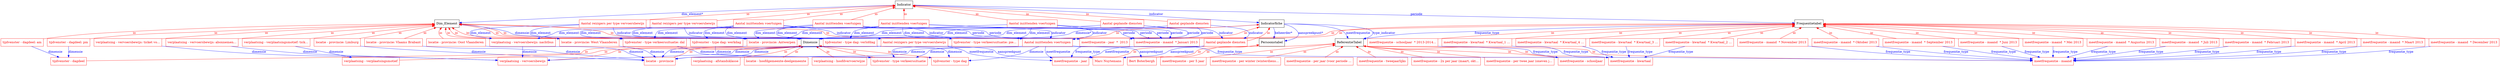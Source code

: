 digraph mow_dataroom_2 {
	node [label="\N"];
	graph [bb="0,0,9224,300"];
	mow_dataroom_2_Class13 [label="tijdvenster - type dag: werkdag", shape=box, color="0.0,1.0,1.0", fontcolor="0.0,1.0,1.0", pos="2617,106", width="2.6111", height="0.5"];
	Dim_Element [label=Dim_Element, shape=box, color="0.0,0.0,0.0", fontcolor="0.0,0.0,0.0", pos="1576,194", width="1.2778", height="0.5"];
	mow_dataroom_2_Class1 [label="tijdvenster - type dag", shape=box, color="0.0,1.0,1.0", fontcolor="0.0,1.0,1.0", pos="3493,18", width="1.8611", height="0.5"];
	mow_dataroom_2_Class12 [label="tijdvenster - type dag: verlofdag", shape=box, color="0.0,1.0,1.0", fontcolor="0.0,1.0,1.0", pos="3114,106", width="2.6736", height="0.5"];
	mow_dataroom_2_Class11 [label="locatie - provincie: Limburg", shape=box, color="0.0,1.0,1.0", fontcolor="0.0,1.0,1.0", pos="1225,106", width="2.3611", height="0.5"];
	mow_dataroom_2_Class3 [label="locatie - provincie", shape=box, color="0.0,1.0,1.0", fontcolor="0.0,1.0,1.0", pos="2398,18", width="1.6111", height="0.5"];
	mow_dataroom_2_Class10 [label="locatie - provincie: Vlaams Brabant", shape=box, color="0.0,1.0,1.0", fontcolor="0.0,1.0,1.0", pos="1434,106", width="2.9444", height="0.5"];
	mow_dataroom_Class8 [label="meetfrequentie - schooljaar", shape=box, color="0.0,1.0,1.0", fontcolor="0.0,1.0,1.0", pos="5800,18", width="2.3125", height="0.5"];
	ReferentieTabel [label=ReferentieTabel, shape=box, color="0.0,0.0,0.0", fontcolor="0.0,0.0,0.0", pos="5033,106", width="1.4444", height="0.5"];
	mow_dataroom_Class9 [label="meetfrequentie - kwartaal", shape=box, color="0.0,1.0,1.0", fontcolor="0.0,1.0,1.0", pos="5979,18", width="2.1458", height="0.5"];
	Persoonstabel [label=Persoonstabel, shape=box, color="0.0,0.0,0.0", fontcolor="0.0,0.0,0.0", pos="4724,106", width="1.3125", height="0.5"];
	mow_dataroom_Class6 [label="Aantal inzittenden voertuigen", shape=box, color="0.0,1.0,1.0", fontcolor="0.0,1.0,1.0", pos="3019,194", width="2.4444", height="0.5"];
	Indicator [label=Indicator, shape=box, color="0.0,0.0,0.0", fontcolor="0.0,0.0,0.0", pos="3324,282", width="0.92361", height="0.5"];
	mow_dataroom_2_Class7 [label="locatie - provincie: Antwerpen", shape=box, color="0.0,1.0,1.0", fontcolor="0.0,1.0,1.0", pos="2821,106", width="2.5556", height="0.5"];
	mow_dataroom_2_Class14 [label="tijdvenster - type verkeerssituatie: dal", shape=box, color="0.0,1.0,1.0", fontcolor="0.0,1.0,1.0", pos="2394,106", width="3.0625", height="0.5"];
	mow_dataroom_Class15 [label="Aantal inzittenden voertuigen", shape=box, color="0.0,1.0,1.0", fontcolor="0.0,1.0,1.0", pos="3846,106", width="2.4444", height="0.5"];
	mow_dataroom_Class10007 [label="meetfrequentie - maand  * Januari 2013", shape=box, color="0.0,1.0,1.0", fontcolor="0.0,1.0,1.0", pos="4315,106", width="3.2292", height="0.5"];
	mow_dataroom_Class7 [label="meetfrequentie - jaar", shape=box, color="0.0,1.0,1.0", fontcolor="0.0,1.0,1.0", pos="3949,18", width="1.7847", height="0.5"];
	mow_dataroom_Class10037 [label="Aantal geplande diensten", shape=box, color="0.0,1.0,1.0", fontcolor="0.0,1.0,1.0", pos="4547,106", width="2.1458", height="0.5"];
	Indicatorfiche [label=Indicatorfiche, shape=box, color="0.0,0.0,0.0", fontcolor="0.0,0.0,0.0", pos="4735,194", width="1.3056", height="0.5"];
	mow_dataroom_Class10046 [label="Marc Nuytemans", shape=box, color="0.0,1.0,1.0", fontcolor="0.0,1.0,1.0", pos="4088,18", width="1.5556", height="0.5"];
	mow_dataroom_Class10036 [label="meetfrequentie - jaar  *  2013", shape=box, color="0.0,1.0,1.0", fontcolor="0.0,1.0,1.0", pos="4052,106", width="2.4722", height="0.5"];
	Frequentietabel [label=Frequentietabel, shape=box, color="0.0,0.0,0.0", fontcolor="0.0,0.0,0.0", pos="6712,194", width="1.3958", height="0.5"];
	mow_dataroom_2_Class19 [label="verplaatsing - vervoersbewijs", shape=box, color="0.0,1.0,1.0", fontcolor="0.0,1.0,1.0", pos="1911,18", width="2.4722", height="0.5"];
	Dimensie [label=Dimensie, shape=box, color="0.0,0.0,0.0", fontcolor="0.0,0.0,0.0", pos="2965,106", width="0.94444", height="0.5"];
	mow_dataroom_Class10035 [label="meetfrequentie - schooljaar  * 2013-2014...", shape=box, color="0.0,1.0,1.0", fontcolor="0.0,1.0,1.0", pos="5230,106", width="3.5278", height="0.5"];
	mow_dataroom_2_Class18 [label="verplaatsing - verplaatsingsmotief", shape=box, color="0.0,1.0,1.0", fontcolor="0.0,1.0,1.0", pos="1467,18", width="2.8056", height="0.5"];
	mow_dataroom_Class10034 [label="meetfrequentie - kwartaal  * Kwartaal_4 ...", shape=box, color="0.0,1.0,1.0", fontcolor="0.0,1.0,1.0", pos="5770,106", width="3.4792", height="0.5"];
	mow_dataroom_2_Class17 [label="verplaatsing - hoofdvervoerwijze", shape=box, color="0.0,1.0,1.0", fontcolor="0.0,1.0,1.0", pos="3093,18", width="2.75", height="0.5"];
	mow_dataroom_Class10033 [label="meetfrequentie - kwartaal  * Kwartaal_3 ...", shape=box, color="0.0,1.0,1.0", fontcolor="0.0,1.0,1.0", pos="6039,106", width="3.4792", height="0.5"];
	mow_dataroom_2_Class16 [label="verplaatsing - afstandsklasse", shape=box, color="0.0,1.0,1.0", fontcolor="0.0,1.0,1.0", pos="2641,18", width="2.4236", height="0.5"];
	mow_dataroom_Class10032 [label="meetfrequentie - kwartaal  * Kwartaal_2 ...", shape=box, color="0.0,1.0,1.0", fontcolor="0.0,1.0,1.0", pos="6308,106", width="3.4792", height="0.5"];
	mow_dataroom_Class10031 [label="meetfrequentie - kwartaal  * Kwartaal_1 ...", shape=box, color="0.0,1.0,1.0", fontcolor="0.0,1.0,1.0", pos="5501,106", width="3.4792", height="0.5"];
	mow_dataroom_2_Class15 [label="tijdvenster - type verkeerssituatie: pie...", shape=box, color="0.0,1.0,1.0", fontcolor="0.0,1.0,1.0", pos="3602,106", width="3.2292", height="0.5"];
	mow_dataroom_2_Class2 [label="tijdvenster - type verkeerssituatie", shape=box, color="0.0,1.0,1.0", fontcolor="0.0,1.0,1.0", pos="3309,18", width="2.75", height="0.5"];
	mow_dataroom_Class22 [label="Bert Boterbergh", shape=box, color="0.0,1.0,1.0", fontcolor="0.0,1.0,1.0", pos="4215,18", width="1.4722", height="0.5"];
	mow_dataroom_2_Class21 [label="verplaatsing - vervoersbewijs: nachtbus", shape=box, color="0.0,1.0,1.0", fontcolor="0.0,1.0,1.0", pos="1911,106", width="3.2569", height="0.5"];
	mow_dataroom_2_Class24 [label="verplaatsing - vervoersbewijs: ticket vo...", shape=box, color="0.0,1.0,1.0", fontcolor="0.0,1.0,1.0", pos="464,106", width="3.3889", height="0.5"];
	mow_dataroom_2_Class23 [label="verplaatsing - verplaatsingsmotief: tick...", shape=box, color="0.0,1.0,1.0", fontcolor="0.0,1.0,1.0", pos="1002,106", width="3.3333", height="0.5"];
	mow_dataroom_Class10028 [label="Aantal inzittenden voertuigen", shape=box, color="0.0,1.0,1.0", fontcolor="0.0,1.0,1.0", pos="2769,194", width="2.4444", height="0.5"];
	mow_dataroom_2_Class20 [label="verplaatsing - vervoersbewijs: abonnemen...", shape=box, color="0.0,1.0,1.0", fontcolor="0.0,1.0,1.0", pos="734,106", width="3.6111", height="0.5"];
	mow_dataroom_Class10029 [label="Aantal inzittenden voertuigen", shape=box, color="0.0,1.0,1.0", fontcolor="0.0,1.0,1.0", pos="3324,194", width="2.4444", height="0.5"];
	mow_dataroom_Class10023 [label="meetfrequentie - per jaar (voor periode ...", shape=box, color="0.0,1.0,1.0", fontcolor="0.0,1.0,1.0", pos="4855,18", width="3.4167", height="0.5"];
	mow_dataroom_Class10026 [label="Aantal inzittenden voertuigen", shape=box, color="0.0,1.0,1.0", fontcolor="0.0,1.0,1.0", pos="3810,194", width="2.4444", height="0.5"];
	mow_dataroom_Class10025 [label="meetfrequentie - 2x per jaar (maart, okt...", shape=box, color="0.0,1.0,1.0", fontcolor="0.0,1.0,1.0", pos="5312,18", width="3.3889", height="0.5"];
	mow_dataroom_Class10020 [label="meetfrequentie - per twee jaar (oneven j...", shape=box, color="0.0,1.0,1.0", fontcolor="0.0,1.0,1.0", pos="5575,18", width="3.4167", height="0.5"];
	mow_dataroom_Class10022 [label="meetfrequentie - tweejaarlijks", shape=box, color="0.0,1.0,1.0", fontcolor="0.0,1.0,1.0", pos="5084,18", width="2.4444", height="0.5"];
	mow_dataroom_2_Class0 [label="tijdvenster - dagdeel", shape=box, color="0.0,1.0,1.0", fontcolor="0.0,1.0,1.0", pos="247,18", width="1.7778", height="0.5"];
	mow_dataroom_Class10021 [label="meetfrequentie - per 5 jaar", shape=box, color="0.0,1.0,1.0", fontcolor="0.0,1.0,1.0", pos="4367,18", width="2.2292", height="0.5"];
	mow_dataroom_Class10 [label="meetfrequentie - maand", shape=box, color="0.0,1.0,1.0", fontcolor="0.0,1.0,1.0", pos="7601,18", width="2.0278", height="0.5"];
	mow_dataroom_Class10010 [label="meetfrequentie - maand  * Oktober 2013", shape=box, color="0.0,1.0,1.0", fontcolor="0.0,1.0,1.0", pos="6845,106", width="3.3611", height="0.5"];
	mow_dataroom_Class10011 [label="meetfrequentie - maand  * September 2013", shape=box, color="0.0,1.0,1.0", fontcolor="0.0,1.0,1.0", pos="7112,106", width="3.5347", height="0.5"];
	mow_dataroom_Class10014 [label="meetfrequentie - maand  * Juni 2013", shape=box, color="0.0,1.0,1.0", fontcolor="0.0,1.0,1.0", pos="7366,106", width="3.0069", height="0.5"];
	mow_dataroom_Class10015 [label="meetfrequentie - maand  * Mei 2013", shape=box, color="0.0,1.0,1.0", fontcolor="0.0,1.0,1.0", pos="7601,106", width=3, height="0.5"];
	mow_dataroom_Class10012 [label="meetfrequentie - maand  * Augustus 2013", shape=box, color="0.0,1.0,1.0", fontcolor="0.0,1.0,1.0", pos="7851,106", width="3.4444", height="0.5"];
	mow_dataroom_Class10013 [label="meetfrequentie - maand  * Juli 2013", shape=box, color="0.0,1.0,1.0", fontcolor="0.0,1.0,1.0", pos="8100,106", width="2.9514", height="0.5"];
	mow_dataroom_Class10018 [label="meetfrequentie - maand  * Februari 2013", shape=box, color="0.0,1.0,1.0", fontcolor="0.0,1.0,1.0", pos="8346,106", width="3.3611", height="0.5"];
	mow_dataroom_Class10019 [label="meetfrequentie - per winter (winterdiens...", shape=box, color="0.0,1.0,1.0", fontcolor="0.0,1.0,1.0", pos="4590,18", width="3.4444", height="0.5"];
	mow_dataroom_Class10016 [label="meetfrequentie - maand  * April 2013", shape=box, color="0.0,1.0,1.0", fontcolor="0.0,1.0,1.0", pos="8597,106", width="3.0903", height="0.5"];
	mow_dataroom_Class10017 [label="meetfrequentie - maand  * Maart 2013", shape=box, color="0.0,1.0,1.0", fontcolor="0.0,1.0,1.0", pos="8840,106", width="3.1458", height="0.5"];
	mow_dataroom_Class10059 [label="Aantal reizigers per type vervoersbewijs", shape=box, color="0.0,1.0,1.0", fontcolor="0.0,1.0,1.0", pos="2228,194", width="3.3056", height="0.5"];
	mow_dataroom_2_Class8 [label="locatie - provincie: West Vlaanderen", shape=box, color="0.0,1.0,1.0", fontcolor="0.0,1.0,1.0", pos="2156,106", width="3.0278", height="0.5"];
	mow_dataroom_Class10058 [label="Aantal reizigers per type vervoersbewijs", shape=box, color="0.0,1.0,1.0", fontcolor="0.0,1.0,1.0", pos="3348,106", width="3.3056", height="0.5"];
	mow_dataroom_Class10057 [label="Aantal reizigers per type vervoersbewijs", shape=box, color="0.0,1.0,1.0", fontcolor="0.0,1.0,1.0", pos="2488,194", width="3.3056", height="0.5"];
	mow_dataroom_2_Class9 [label="locatie - provincie: Oost Vlaanderen", shape=box, color="0.0,1.0,1.0", fontcolor="0.0,1.0,1.0", pos="1667,106", width="3.0069", height="0.5"];
	mow_dataroom_2_Class5 [label="tijdvenster - dagdeel: am", shape=box, color="0.0,1.0,1.0", fontcolor="0.0,1.0,1.0", pos="76,106", width="2.1111", height="0.5"];
	mow_dataroom_2_Class6 [label="tijdvenster - dagdeel: pm", shape=box, color="0.0,1.0,1.0", fontcolor="0.0,1.0,1.0", pos="247,106", width="2.1181", height="0.5"];
	mow_dataroom_2_Class4 [label="locatie - hoofdgemeente-deelgemeente", shape=box, color="0.0,1.0,1.0", fontcolor="0.0,1.0,1.0", pos="2861,18", width="3.1736", height="0.5"];
	mow_dataroom_Class10008 [label="meetfrequentie - maand  * December 2013", shape=box, color="0.0,1.0,1.0", fontcolor="0.0,1.0,1.0", pos="9098,106", width="3.5", height="0.5"];
	mow_dataroom_Class10009 [label="meetfrequentie - maand  * November 2013", shape=box, color="0.0,1.0,1.0", fontcolor="0.0,1.0,1.0", pos="6579,106", width="3.5278", height="0.5"];
	mow_dataroom_Class10048 [label="Aantal geplande diensten", shape=box, color="0.0,1.0,1.0", fontcolor="0.0,1.0,1.0", pos="4075,194", width="2.1458", height="0.5"];
	mow_dataroom_Class10047 [label="Aantal geplande diensten", shape=box, color="0.0,1.0,1.0", fontcolor="0.0,1.0,1.0", pos="4410,194", width="2.1458", height="0.5"];
	Dim_Element -> mow_dataroom_2_Class13 [dir=back, label=io, color="0.0,1.0,1.0", fontcolor="0.0,1.0,1.0", pos="s,1622.2,188.9 1632.3,187.6 1667.2,182.82 1712.5,174.01 1750,158 1761.5,153.11 1761.2,145.87 1773,142 1851.2,116.44 2431.1,131.65\
 2513,124 2516.3,123.69 2519.6,123.35 2523,122.97", lp="1778.5,150"];
	mow_dataroom_2_Class13 -> mow_dataroom_2_Class1 [label=dimensie, color="0.6666667,1.0,1.0", fontcolor="0.6666667,1.0,1.0", style=filled, pos="e,3426,34.743 2611.5,87.563 2609.1,76.465 2608.6,62.61 2617,54 2631.8,38.914 3319.4,38.673 3415.8,35.312", lp="2641.5,62"];
	Dim_Element -> mow_dataroom_2_Class12 [dir=back, label=io, color="0.0,1.0,1.0", fontcolor="0.0,1.0,1.0", pos="s,1622,191.9 1632.4,191.62 1760.4,188.19 2069.7,178.03 2172,158 2193.7,153.76 2197.3,145.85 2219,142 2391.7,111.38 2833.3,139.92\
 3008,124 3011.2,123.71 3014.4,123.39 3017.6,123.03", lp="2224.5,150"];
	mow_dataroom_2_Class12 -> mow_dataroom_2_Class1 [label=dimensie, color="0.6666667,1.0,1.0", fontcolor="0.6666667,1.0,1.0", style=filled, pos="e,3490.3,36.109 3210.4,89.168 3213.7,88.756 3216.9,88.365 3220,88 3247.8,84.783 3448.2,86.191 3471,70 3479.1,64.259 3484.2,54.904\
 3487.5,45.763", lp="3508.5,62"];
	Dim_Element -> mow_dataroom_2_Class11 [dir=back, label=io, color="0.0,1.0,1.0", fontcolor="0.0,1.0,1.0", pos="s,1529.8,181.67 1519.9,179.25 1458.7,164.26 1360.7,140.25 1294.7,124.07", lp="1437.5,150"];
	mow_dataroom_2_Class11 -> mow_dataroom_2_Class3 [label=dimensie, color="0.6666667,1.0,1.0", fontcolor="0.6666667,1.0,1.0", style=filled, pos="e,2339.9,21.829 1310.2,89.143 1313.2,88.734 1316.1,88.351 1319,88 1516.2,63.943 2125,32.494 2329.9,22.326", lp="1768.5,62"];
	Dim_Element -> mow_dataroom_2_Class10 [dir=back, label=io, color="0.0,1.0,1.0", fontcolor="0.0,1.0,1.0", pos="s,1547.6,175.8 1538.8,170.47 1514.9,155.99 1484.3,137.46 1462.3,124.17", lp="1523.5,150"];
	mow_dataroom_2_Class10 -> mow_dataroom_2_Class3 [label=dimensie, color="0.6666667,1.0,1.0", fontcolor="0.6666667,1.0,1.0", style=filled, pos="e,2339.8,23.528 1540.2,88.899 1543.1,88.579 1546.1,88.278 1549,88 1732.8,70.478 1780.5,90.379 1964,70 2003.9,65.564 2013.2,59.588\
 2053,54 2148.7,40.557 2260.1,30.206 2329.9,24.358", lp="2077.5,62"];
	ReferentieTabel -> mow_dataroom_Class8 [dir=back, label=io, color="0.0,1.0,1.0", fontcolor="0.0,1.0,1.0", pos="s,5085.1,89.759 5095.2,88.013 5200.2,70.208 5229.5,78.523 5332,70 5498.8,56.134 5541.2,58.625 5707,36 5710.2,35.567 5713.4,35.102\
 5716.7,34.611", lp="5551.5,62"];
	ReferentieTabel -> mow_dataroom_Class9 [dir=back, label=io, color="0.0,1.0,1.0", fontcolor="0.0,1.0,1.0", pos="s,5085.1,89.629 5095,88.1 5301,57.098 5358,94.31 5561,70 5596.6,65.741 5604.5,58.842 5640,54 5751.3,38.824 5780.7,50.794 5892,36\
 5895.1,35.594 5898.2,35.149 5901.3,34.671", lp="5645.5,62"];
	Indicator -> mow_dataroom_Class6 [dir=back, label=io, color="0.0,1.0,1.0", fontcolor="0.0,1.0,1.0", pos="s,3290.5,271.55 3280.8,268.81 3228.1,253.96 3138.8,228.77 3079.3,212.01", lp="3204.5,238"];
	mow_dataroom_Class6 -> mow_dataroom_2_Class7 [label=dim_element, color="0.6666667,1.0,1.0", fontcolor="0.6666667,1.0,1.0", style=filled, pos="e,2782.8,124.12 2930.8,183.6 2859.6,175.59 2770.6,164.4 2765,158 2756.4,148.09 2763,138.15 2774.3,129.71", lp="2800.5,150"];
	mow_dataroom_Class6 -> mow_dataroom_2_Class12 [label=dim_element, color="0.6666667,1.0,1.0", fontcolor="0.6666667,1.0,1.0", style=filled, pos="e,3017.6,122.68 2930.9,185.84 2893,180.75 2854.7,172.21 2843,158 2838.5,152.5 2838.3,147.29 2843,142 2865.9,116.42 2957.6,127.15\
 3007.3,123.69", lp="2878.5,150"];
	mow_dataroom_Class6 -> mow_dataroom_2_Class14 [label=dim_element, color="0.6666667,1.0,1.0", fontcolor="0.6666667,1.0,1.0", style=filled, pos="e,2388.9,124.45 2930.9,182.11 2909.7,179.79 2887.1,177.57 2866,176 2839.9,174.05 2413.3,176.69 2395,158 2389,151.89 2387.4,143.12\
 2387.7,134.57", lp="2430.5,150"];
	mow_dataroom_Class6 -> mow_dataroom_Class15 [label=indicator, color="0.6666667,1.0,1.0", fontcolor="0.6666667,1.0,1.0", style=filled, pos="e,3757.7,120.45 3107.1,185.96 3214.2,177.23 3382.6,162.89 3396,158 3407.7,153.73 3407.2,146.07 3419,142 3483.8,119.58 3658.8,130.85\
 3727,124 3733.7,123.33 3740.6,122.55 3747.5,121.72", lp="3443.5,150"];
	mow_dataroom_Class6 -> mow_dataroom_Class10007 [label=periode, color="0.6666667,1.0,1.0", fontcolor="0.6666667,1.0,1.0", style=filled, pos="e,4261.6,124.12 3107.2,184.55 3144.2,181.33 3187.6,177.97 3227,176 3281.3,173.29 4154.1,177.1 4205,158 4215.3,154.12 4214.5,147.61\
 4224,142 4232.8,136.78 4242.6,132.07 4252.3,127.92", lp="4245.5,150"];
	ReferentieTabel -> mow_dataroom_Class7 [dir=back, label=io, color="0.0,1.0,1.0", fontcolor="0.0,1.0,1.0", pos="s,4980.7,100.91 4970.5,100.14 4919.3,96.316 4845,91.134 4780,88 4711.7,84.708 4229.4,92.809 4165,70 4153.9,66.085 4154.8,58.563 \
4144,54 4093.9,32.859 4076.4,46.094 4023,36 4019.9,35.413 4016.7,34.786 4013.5,34.133", lp="4170.5,62"];
	Indicatorfiche -> mow_dataroom_Class10037 [dir=back, label=io, color="0.0,1.0,1.0", fontcolor="0.0,1.0,1.0", pos="s,4727,175.8 4721.8,166.92 4716,157.79 4708.3,148.25 4699,142 4677.1,127.28 4649.8,118.7 4624.4,113.71", lp="4720.5,150"];
	mow_dataroom_Class10037 -> mow_dataroom_Class10046 [label=aanspreekpunt, color="0.6666667,1.0,1.0", fontcolor="0.6666667,1.0,1.0", style=filled, pos="e,4144.3,34.146 4469.6,92.468 4459.6,90.925 4449.6,89.4 4440,88 4380.1,79.25 4361.6,91.339 4305,70 4293,65.481 4293,58.562 4281,\
54 4230.1,34.633 4211.3,45.934 4154.2,36.01", lp="4345.5,62"];
	mow_dataroom_Class10037 -> mow_dataroom_Class7 [label=meetfrequentie, color="0.6666667,1.0,1.0", fontcolor="0.6666667,1.0,1.0", style=filled, pos="e,3999,36.021 4469.7,91.686 4459.7,90.273 4449.6,88.992 4440,88 4356.3,79.389 4141.6,97.067 4062,70 4050.2,65.992 4050,59.853 4039\
,54 4029.4,48.872 4018.8,44.089 4008.4,39.807", lp="4103,62"];
	mow_dataroom_Class10037 -> mow_dataroom_2_Class3 [label=dimensie, color="0.6666667,1.0,1.0", fontcolor="0.6666667,1.0,1.0", style=filled, pos="e,2456.1,27.026 4469.7,91.399 4459.7,90.033 4449.7,88.842 4440,88 4379.4,82.718 3402.9,91.309 3346,70 3335.7,66.13 3337.3,57.904\
 3327,54 3286.3,38.613 2587.4,39.019 2544,36 2518.5,34.226 2490.6,31.236 2466.1,28.254", lp="3370.5,62"];
	Frequentietabel -> mow_dataroom_Class10036 [dir=back, label=io, color="0.0,1.0,1.0", fontcolor="0.0,1.0,1.0", pos="s,6661.7,193.21 6651.4,193.25 6362.3,194.23 5131,196.11 4964,158 4947.3,154.19 4945.7,145.84 4929,142 4848.9,123.53 4271,130.07 \
4189,124 4173.5,122.85 4157,121.19 4141,119.35", lp="4969.5,150"];
	mow_dataroom_Class10036 -> mow_dataroom_Class7 [label=frequentie_type, color="0.6666667,1.0,1.0", fontcolor="0.6666667,1.0,1.0", style=filled, pos="e,3945.5,36.244 3972.7,87.745 3964.7,83.15 3957.5,77.341 3952,70 3947,63.329 3945.2,54.661 3945,46.368", lp="3995.5,62"];
	Dimensie -> mow_dataroom_2_Class19 [dir=back, label=io, color="0.0,1.0,1.0", fontcolor="0.0,1.0,1.0", pos="s,2930.6,90.195 2920.7,88.299 2758.5,59.624 2387.2,102.61 2243,70 2225.9,66.139 2223.9,58.636 2207,54 2139,35.333 2059.5,26.622 \
2000.1,22.557", lp="2248.5,62"];
	Frequentietabel -> mow_dataroom_Class10035 [dir=back, label=io, color="0.0,1.0,1.0", fontcolor="0.0,1.0,1.0", pos="s,6661.5,191.86 6651.4,191.61 6461.5,186.89 5861.1,169.18 5366,124 5363,123.73 5360,123.45 5357,123.15", lp="5815.5,150"];
	mow_dataroom_Class10035 -> mow_dataroom_Class8 [label=frequentie_type, color="0.6666667,1.0,1.0", fontcolor="0.6666667,1.0,1.0", style=filled, pos="e,5717.1,36.019 5357,88.871 5360,88.569 5363,88.278 5366,88 5429.6,82.034 5593.7,93.778 5653,70 5663.2,65.892 5662.2,59.131 5672\
,54 5683,48.212 5695.1,43.308 5707.3,39.173", lp="5715.5,62"];
	Dimensie -> mow_dataroom_2_Class18 [dir=back, label=io, color="0.0,1.0,1.0", fontcolor="0.0,1.0,1.0", pos="s,2930.6,90.19 2920.8,88.298 2747.4,57.171 2349.2,95.191 2192,70 2167.7,66.106 2163.2,58.226 2139,54 2125.2,51.587 1752.6,33.036\
 1568.3,23.964", lp="2197.5,62"];
	Frequentietabel -> mow_dataroom_Class10034 [dir=back, label=io, color="0.0,1.0,1.0", fontcolor="0.0,1.0,1.0", pos="s,6661.5,187.01 6651.3,185.81 6538.7,172.49 6305.3,145.06 6268,142 6106.6,128.75 6065.4,138.2 5904,124 5901.2,123.75 5898.4,123.49\
 5895.5,123.22", lp="6414.5,150"];
	mow_dataroom_Class10034 -> mow_dataroom_Class9 [label=frequentie_type, color="0.6666667,1.0,1.0", fontcolor="0.6666667,1.0,1.0", style=filled, pos="e,5951.9,36.033 5860.9,87.918 5876.8,83.236 5892.7,77.354 5907,70 5916.8,64.951 5917.2,60.609 5926,54 5931.5,49.876 5937.5,45.679\
 5943.4,41.692", lp="5969.5,62"];
	Dimensie -> mow_dataroom_2_Class17 [dir=back, label=io, color="0.0,1.0,1.0", fontcolor="0.0,1.0,1.0", pos="s,2990.6,87.803 2999.1,82.086 3020.6,67.659 3047.8,49.342 3067.4,36.167", lp="3046.5,62"];
	Frequentietabel -> mow_dataroom_Class10033 [dir=back, label=io, color="0.0,1.0,1.0", fontcolor="0.0,1.0,1.0", pos="s,6661.6,183.95 6651.7,182.17 6613.6,175.31 6563.4,166.21 6519,158 6481.2,151.01 6472.1,146.89 6434,142 6319.1,127.26 6289.3,135.24\
 6174,124 6170.8,123.69 6167.6,123.37 6164.4,123.03", lp="6524.5,150"];
	mow_dataroom_Class10033 -> mow_dataroom_Class9 [label=frequentie_type, color="0.6666667,1.0,1.0", fontcolor="0.6666667,1.0,1.0", style=filled, pos="e,6000.7,36.118 6033.5,87.529 6029.8,77.217 6024.3,64.225 6017,54 6014.4,50.278 6011.3,46.653 6008,43.233", lp="6069.5,62"];
	Dimensie -> mow_dataroom_2_Class16 [dir=back, label=io, color="0.0,1.0,1.0", fontcolor="0.0,1.0,1.0", pos="s,2930.8,91.198 2921.1,87.787 2871.3,70.365 2857.5,66.091 2810,54 2783.7,47.305 2754.9,40.97 2728.6,35.576", lp="2874.5,62"];
	Frequentietabel -> mow_dataroom_Class10032 [dir=back, label=io, color="0.0,1.0,1.0", fontcolor="0.0,1.0,1.0", pos="s,6661.4,176.67 6651.6,173.64 6617.3,163.2 6573.6,150.7 6534,142 6501.6,134.88 6466.3,128.69 6433.4,123.56", lp="6598.5,150"];
	mow_dataroom_Class10032 -> mow_dataroom_Class9 [label=frequentie_type, color="0.6666667,1.0,1.0", fontcolor="0.6666667,1.0,1.0", style=filled, pos="e,6046.8,36.01 6244.8,87.917 6207.6,77.917 6159.7,65.11 6117,54 6097.5,48.913 6076.3,43.508 6056.6,38.507", lp="6217.5,62"];
	Frequentietabel -> mow_dataroom_Class10031 [dir=back, label=io, color="0.0,1.0,1.0", fontcolor="0.0,1.0,1.0", pos="s,6661.6,189.28 6651.4,188.53 6524.8,179.25 6223.2,157.5 5970,142 5821.2,132.89 5783.5,137.39 5635,124 5632.2,123.75 5629.4,123.48\
 5626.5,123.2", lp="6219.5,150"];
	mow_dataroom_Class10031 -> mow_dataroom_Class9 [label=frequentie_type, color="0.6666667,1.0,1.0", fontcolor="0.6666667,1.0,1.0", style=filled, pos="e,5901.7,34.208 5626.4,88.891 5692,80.354 5759.5,71.349 5763,70 5774.6,65.494 5774.5,58.711 5786,54 5827.5,37.051 5843,43.604 5891.5\
,35.941", lp="5829.5,62"];
	Dim_Element -> mow_dataroom_2_Class15 [dir=back, label=io, color="0.0,1.0,1.0", fontcolor="0.0,1.0,1.0", pos="s,1622.3,191.3 1632.3,190.94 1728.3,187.48 1929.7,180.45 2100,176 2150.4,174.68 2960.4,174.61 3008,158 3019.1,154.14 3018,145.98\
 3029,142 3075.8,125.16 3426.5,128.33 3476,124 3479.2,123.72 3482.4,123.42 3485.7,123.1", lp="3034.5,150"];
	mow_dataroom_2_Class15 -> mow_dataroom_2_Class2 [label=dimensie, color="0.6666667,1.0,1.0", fontcolor="0.6666667,1.0,1.0", style=filled, pos="e,3287.7,36.196 3485.7,89.116 3482.4,88.732 3479.2,88.359 3476,88 3454,85.523 3292.9,86.312 3278,70 3270.9,62.268 3274.3,52.692 \
3280.9,43.934", lp="3302.5,62"];
	Dim_Element -> mow_dataroom_2_Class14 [dir=back, label=io, color="0.0,1.0,1.0", fontcolor="0.0,1.0,1.0", pos="s,1597.6,175.75 1605.8,169.98 1621.3,159.34 1641.2,147.79 1661,142 1726.4,122.85 2206.1,129.79 2274,124 2277.1,123.73 2280.3,123.44\
 2283.5,123.12", lp="1666.5,150"];
	mow_dataroom_2_Class14 -> mow_dataroom_2_Class2 [label=dimensie, color="0.6666667,1.0,1.0", fontcolor="0.6666667,1.0,1.0", style=filled, pos="e,3209.9,35.105 2462.8,87.928 2481.8,82.696 2502.3,76.57 2521,70 2537.9,64.05 2540.5,57.876 2558,54 2694.6,23.739 3043.2,48.047 \
3199.9,35.955", lp="2582.5,62"];
	Persoonstabel -> mow_dataroom_Class22 [dir=back, label=io, color="0.0,1.0,1.0", fontcolor="0.0,1.0,1.0", pos="s,4676.4,95.276 4666.4,93.433 4655.4,91.44 4643.8,89.524 4633,88 4549,76.2 4522.6,99.175 4443,70 4431.3,65.717 4431.6,58.462 4420\
,54 4360.2,31.045 4339.8,48.501 4277,36 4274.2,35.434 4271.2,34.807 4268.3,34.138", lp="4448.5,62"];
	Dim_Element -> mow_dataroom_2_Class21 [dir=back, label=io, color="0.0,1.0,1.0", fontcolor="0.0,1.0,1.0", pos="s,1571,175.69 1569.9,165.6 1569.6,157.06 1571.2,148.25 1577,142 1592.8,125.14 1761.1,126.53 1784,124 1787.2,123.65 1790.5,123.28\
 1793.7,122.9", lp="1582.5,150"];
	mow_dataroom_2_Class21 -> mow_dataroom_2_Class19 [label=dimensie, color="0.6666667,1.0,1.0", fontcolor="0.6666667,1.0,1.0", style=filled, pos="e,1911,36.084 1911,87.597 1911,75.746 1911,59.817 1911,46.292", lp="1935.5,62"];
	Dim_Element -> mow_dataroom_2_Class24 [dir=back, label=io, color="0.0,1.0,1.0", fontcolor="0.0,1.0,1.0", pos="s,1529.9,190.85 1519.6,190.34 1369.1,182.97 945.76,160.38 595,124 592.03,123.69 589.03,123.37 586.01,123.04", lp="977.5,150"];
	mow_dataroom_2_Class24 -> mow_dataroom_2_Class19 [label=dimensie, color="0.6666667,1.0,1.0", fontcolor="0.6666667,1.0,1.0", style=filled, pos="e,1821.7,24.092 586.01,89.039 589.04,88.684 592.04,88.337 595,88 748.97,70.471 787.35,63.757 942,54 1223.8,36.223 1294.9,47.177 \
1577,36 1655.9,32.874 1745.3,28.27 1811.7,24.642", lp="966.5,62"];
	Dim_Element -> mow_dataroom_2_Class23 [dir=back, label=io, color="0.0,1.0,1.0", fontcolor="0.0,1.0,1.0", pos="s,1530,186.11 1519.9,184.6 1426.6,170.62 1237.8,142.32 1115.7,124.04", lp="1346.5,150"];
	mow_dataroom_2_Class23 -> mow_dataroom_2_Class18 [label=dimensie, color="0.6666667,1.0,1.0", fontcolor="0.6666667,1.0,1.0", style=filled, pos="e,1375,36.008 1094.1,87.958 1172.2,73.518 1284,52.836 1364.8,37.893", lp="1301.5,62"];
	Indicator -> mow_dataroom_Class10028 [dir=back, label=io, color="0.0,1.0,1.0", fontcolor="0.0,1.0,1.0", pos="s,3290.5,275.81 3280.6,274.27 3189.6,260.18 2977.6,227.33 2857,208.64", lp="3102.5,238"];
	mow_dataroom_Class10028 -> mow_dataroom_2_Class7 [label=dim_element, color="0.6666667,1.0,1.0", fontcolor="0.6666667,1.0,1.0", style=filled, pos="e,2728.8,123.98 2680.8,178.82 2656.8,171.1 2640.9,159.43 2655,142 2657.4,138.98 2686.1,132.5 2719,125.92", lp="2690.5,150"];
	mow_dataroom_Class10028 -> mow_dataroom_2_Class13 [label=dim_element, color="0.6666667,1.0,1.0", fontcolor="0.6666667,1.0,1.0", style=filled, pos="e,2588.9,124.05 2680.8,182.3 2633,175.6 2582.2,166.62 2575,158 2567.6,149.11 2572.5,139.3 2581.3,130.67", lp="2610.5,150"];
	mow_dataroom_Class10028 -> mow_dataroom_2_Class14 [label=dim_element, color="0.6666667,1.0,1.0", fontcolor="0.6666667,1.0,1.0", style=filled, pos="e,2283.5,122.81 2680.9,182.06 2659.7,179.74 2637.1,177.54 2616,176 2587.4,173.92 2120.9,178.59 2101,158 2096.1,152.88 2096.2,147.28\
 2101,142 2112.8,128.91 2231,126.68 2273.5,123.7", lp="2136.5,150"];
	mow_dataroom_Class10028 -> mow_dataroom_Class15 [label=indicator, color="0.6666667,1.0,1.0", fontcolor="0.6666667,1.0,1.0", style=filled, pos="e,3757.7,120.75 2857.2,183.3 2930.2,175.01 3024.6,163.56 3042,158 3056.4,153.41 3057.4,145.87 3072,142 3142.4,123.37 3654.5,130.16\
 3727,124 3733.7,123.43 3740.6,122.74 3747.6,121.95", lp="3096.5,150"];
	mow_dataroom_Class10028 -> mow_dataroom_Class10007 [label=periode, color="0.6666667,1.0,1.0", fontcolor="0.6666667,1.0,1.0", style=filled, pos="e,4206.2,124.06 2857.1,181.76 2878.3,179.45 2900.9,177.32 2922,176 2989.5,171.76 4075.7,181.65 4139,158 4149.3,154.14 4148.1,146.9\
 4158,142 4170.1,136.02 4183.2,131.05 4196.5,126.92", lp="4179.5,150"];
	Dim_Element -> mow_dataroom_2_Class20 [dir=back, label=io, color="0.0,1.0,1.0", fontcolor="0.0,1.0,1.0", pos="s,1529.9,188.86 1519.9,187.95 1400.7,177.13 1113.4,150.5 873,124 870.1,123.68 867.17,123.35 864.21,123.02", lp="1206.5,150"];
	mow_dataroom_2_Class20 -> mow_dataroom_2_Class19 [label=dimensie, color="0.6666667,1.0,1.0", fontcolor="0.6666667,1.0,1.0", style=filled, pos="e,1821.7,23.781 848.8,87.974 929.96,76.576 1041.4,62.208 1140,54 1333.7,37.872 1382.8,44.941 1577,36 1655.9,32.368 1745.2,27.796\
 1811.7,24.309", lp="1164.5,62"];
	Indicator -> mow_dataroom_Class10029 [dir=back, label=io, color="0.0,1.0,1.0", fontcolor="0.0,1.0,1.0", pos="s,3324,263.6 3324,253.34 3324,239.77 3324,223.86 3324,212.08", lp="3329.5,238"];
	mow_dataroom_Class10029 -> mow_dataroom_2_Class7 [label=dim_element, color="0.6666667,1.0,1.0", fontcolor="0.6666667,1.0,1.0", style=filled, pos="e,2873.2,124.04 3235.8,185.59 3123.8,176.08 2944,160.53 2937,158 2925.3,153.74 2925,147.79 2914,142 2904.1,136.79 2893.2,131.96 \
2882.5,127.67", lp="2972.5,150"];
	mow_dataroom_Class10029 -> mow_dataroom_2_Class12 [label=dim_element, color="0.6666667,1.0,1.0", fontcolor="0.6666667,1.0,1.0", style=filled, pos="e,3117.4,124.24 3235.9,184.37 3195.3,178.84 3152.7,170.35 3137,158 3129.3,151.98 3124.2,142.86 3120.7,133.98", lp="3172.5,150"];
	mow_dataroom_Class10029 -> mow_dataroom_2_Class15 [label=dim_element, color="0.6666667,1.0,1.0", fontcolor="0.6666667,1.0,1.0", style=filled, pos="e,3485.6,122.77 3319.1,175.77 3317.1,164.76 3316.9,150.93 3325,142 3346,118.76 3429.2,126.81 3475.5,123.71", lp="3360.5,150"];
	mow_dataroom_Class10029 -> mow_dataroom_Class15 [label=indicator, color="0.6666667,1.0,1.0", fontcolor="0.6666667,1.0,1.0", style=filled, pos="e,3866.3,124.4 3412.2,188.93 3565.9,181.64 3867.2,166.32 3875,158 3882,150.49 3879,140.97 3872.8,132.18", lp="3904.5,150"];
	mow_dataroom_Class10029 -> mow_dataroom_Class10007 [label=periode, color="0.6666667,1.0,1.0", fontcolor="0.6666667,1.0,1.0", style=filled, pos="e,4302.7,124.05 3412.1,188.86 3490.9,185.23 3609.6,179.93 3713,176 3744,174.82 4243,171.37 4271,158 4277.4,154.96 4287.5,143.45 \
4296.5,132.13", lp="4309.5,150"];
	ReferentieTabel -> mow_dataroom_Class10023 [dir=back, label=io, color="0.0,1.0,1.0", fontcolor="0.0,1.0,1.0", pos="s,4997.4,87.803 4988.3,83.406 4957.9,68.738 4918.4,49.61 4890.2,36.02", lp="4965.5,62"];
	Indicator -> mow_dataroom_Class10026 [dir=back, label=io, color="0.0,1.0,1.0", fontcolor="0.0,1.0,1.0", pos="s,3357.4,275.09 3367.6,273.29 3447.1,259.21 3617.4,229.08 3722,210.57", lp="3616.5,238"];
	mow_dataroom_Class10026 -> mow_dataroom_2_Class13 [label=dim_element, color="0.6666667,1.0,1.0", fontcolor="0.6666667,1.0,1.0", style=filled, pos="e,2711.2,123.04 3721.8,189.27 3574.3,182.77 3289,169.02 3244,158 3227,153.84 3225.1,145.95 3208,142 3105.3,118.21 2843.4,133.91 \
2721.5,123.98", lp="3279.5,150"];
	mow_dataroom_Class10026 -> mow_dataroom_2_Class15 [label=dim_element, color="0.6666667,1.0,1.0", fontcolor="0.6666667,1.0,1.0", style=filled, pos="e,3718.7,120.06 3806.9,175.78 3804,164.48 3798.4,150.31 3788,142 3777.5,133.63 3754.9,127.04 3728.8,121.94", lp="3835.5,150"];
	mow_dataroom_Class10026 -> mow_dataroom_Class15 [label=indicator, color="0.6666667,1.0,1.0", fontcolor="0.6666667,1.0,1.0", style=filled, pos="e,3934,120.95 3898.2,184.62 3956.6,178.15 4024,168.55 4033,158 4037.6,152.6 4037.5,147.47 4033,142 4029.8,138.14 3987.5,130.05 3943.9\
,122.63", lp="4061.5,150"];
	mow_dataroom_Class10026 -> mow_dataroom_Class10007 [label=periode, color="0.6666667,1.0,1.0", fontcolor="0.6666667,1.0,1.0", style=filled, pos="e,4331.3,124.32 3898.2,183.81 3926.8,181.03 3958.7,178.15 3988,176 4007.4,174.58 4323.6,172.08 4337,158 4343.7,150.97 4341.7,141.6\
 4336.9,132.81", lp="4363.5,150"];
	ReferentieTabel -> mow_dataroom_Class10025 [dir=back, label=io, color="0.0,1.0,1.0", fontcolor="0.0,1.0,1.0", pos="s,5085.2,88.925 5094.9,85.923 5143.3,70.989 5210.1,50.408 5256.8,36.027", lp="5203.5,62"];
	ReferentieTabel -> mow_dataroom_Class10020 [dir=back, label=io, color="0.0,1.0,1.0", fontcolor="0.0,1.0,1.0", pos="s,5085.1,89.993 5095.1,88.143 5144.8,79.614 5328.2,53.648 5453.7,36.008", lp="5322.5,62"];
	ReferentieTabel -> mow_dataroom_Class10022 [dir=back, label=io, color="0.0,1.0,1.0", fontcolor="0.0,1.0,1.0", pos="s,5043.3,87.597 5048.5,78.943 5056.7,65.041 5066.6,48.327 5073.9,36.084", lp="5069.5,62"];
	Dimensie -> mow_dataroom_2_Class0 [dir=back, label=io, color="0.0,1.0,1.0", fontcolor="0.0,1.0,1.0", pos="s,2930.6,90.183 2920.5,88.517 2797.6,72.063 2205.5,97.517 2124,70 2112.5,66.132 2113.5,57.847 2102,54 2080.3,46.721 635.38,24.785\
 311.11,19.95", lp="2129.5,62"];
	ReferentieTabel -> mow_dataroom_Class10021 [dir=back, label=io, color="0.0,1.0,1.0", fontcolor="0.0,1.0,1.0", pos="s,4980.8,99.94 4970.6,98.922 4864.7,88.291 4643.2,64.699 4457,36 4453.9,35.515 4450.7,35.003 4447.4,34.47", lp="4699.5,62"];
	ReferentieTabel -> mow_dataroom_Class10 [dir=back, label=io, color="0.0,1.0,1.0", fontcolor="0.0,1.0,1.0", pos="s,5085.1,89.574 5095,88.377 5216.2,76.647 5793.8,97.768 5873,70 5884.1,66.119 5882.9,57.866 5894,54 5972.1,26.751 7211.5,20.412 \
7527.9,19.235", lp="5899.5,62"];
	Indicatorfiche -> mow_dataroom_Class15 [dir=back, label=io, color="0.0,1.0,1.0", fontcolor="0.0,1.0,1.0", pos="s,4687.8,177.57 4678.2,174.43 4633.7,159.86 4579.2,142.03 4579,142 4442.1,118.17 4092.4,136.83 3954,124 3947.5,123.4 3940.8,122.65\
 3934,121.8", lp="4631.5,150"];
	mow_dataroom_Class15 -> mow_dataroom_Class22 [label=aanspreekpunt, color="0.6666667,1.0,1.0", fontcolor="0.6666667,1.0,1.0", style=filled, pos="e,4207.3,36.306 3934,90.577 3940.8,89.645 3947.5,88.772 3954,88 4003.6,82.113 4134.5,94.452 4178,70 4188.1,64.318 4196.2,54.586 \
4202.2,45.137", lp="4236.5,62"];
	mow_dataroom_Class15 -> mow_dataroom_Class7 [label=meetfrequentie, color="0.6666667,1.0,1.0", fontcolor="0.6666667,1.0,1.0", style=filled, pos="e,3884.5,35.872 3846.9,87.527 3848.3,76.696 3851.8,63.152 3860,54 3864.5,48.938 3869.9,44.6 3875.7,40.884", lp="3901,62"];
	mow_dataroom_Class15 -> mow_dataroom_2_Class1 [label=dimensie, color="0.6666667,1.0,1.0", fontcolor="0.6666667,1.0,1.0", style=filled, pos="e,3560.2,21.422 3820.4,87.8 3802.1,76.36 3776.5,62.013 3752,54 3692.9,34.683 3622.8,26.018 3570.4,22.136", lp="3812.5,62"];
	mow_dataroom_Class15 -> mow_dataroom_2_Class2 [label=dimensie, color="0.6666667,1.0,1.0", fontcolor="0.6666667,1.0,1.0", style=filled, pos="e,3361.8,36.18 3757.7,91.55 3747.4,90.223 3737,89 3727,88 3658.6,81.13 3481.9,95.452 3418,70 3407.7,65.915 3408.5,59.632 3399,54\
 3390.3,48.868 3380.8,44.219 3371.3,40.109", lp="3442.5,62"];
	Frequentietabel -> mow_dataroom_Class10010 [dir=back, label=io, color="0.0,1.0,1.0", fontcolor="0.0,1.0,1.0", pos="s,6738.6,175.8 6747.1,170.28 6769.5,155.82 6798,137.4 6818.5,124.17", lp="6795.5,150"];
	mow_dataroom_Class10010 -> mow_dataroom_Class10 [label=frequentie_type, color="0.6666667,1.0,1.0", fontcolor="0.6666667,1.0,1.0", style=filled, pos="e,7527.7,23.987 6950.2,87.972 7019.3,77.184 7111.9,63.522 7194,54 7305.8,41.041 7435.3,30.703 7517.7,24.714", lp="7237.5,62"];
	Frequentietabel -> mow_dataroom_Class10011 [dir=back, label=io, color="0.0,1.0,1.0", fontcolor="0.0,1.0,1.0", pos="s,6762.3,182.2 6772.2,180.07 6841.6,165.14 6956,140.54 7032.7,124.06", lp="6952.5,150"];
	mow_dataroom_Class10011 -> mow_dataroom_Class10 [label=frequentie_type, color="0.6666667,1.0,1.0", fontcolor="0.6666667,1.0,1.0", style=filled, pos="e,7527.8,29.306 7193.8,87.954 7244.7,77.581 7311.5,64.377 7371,54 7419.5,45.532 7474.1,37.186 7517.8,30.769", lp="7414.5,62"];
	Dim_Element -> Dimensie [label=dimensie, color="0.6666667,1.0,1.0", fontcolor="0.6666667,1.0,1.0", style=filled, pos="e,2930.6,121.83 1622.2,189.71 1671.4,185.43 1751.2,176.22 1818,158 1836.1,153.07 1838.6,145.78 1857,142 2085.7,94.907 2673.5,168.2\
 2920.5,123.75", lp="1881.5,150"];
	Frequentietabel -> mow_dataroom_Class10014 [dir=back, label=io, color="0.0,1.0,1.0", fontcolor="0.0,1.0,1.0", pos="s,6762.3,186.78 6772.4,185.52 6871.7,173.17 7075.6,147.51 7248,124 7251.2,123.57 7254.4,123.12 7257.7,122.67", lp="7105.5,150"];
	mow_dataroom_Class10014 -> mow_dataroom_Class10 [label=frequentie_type, color="0.6666667,1.0,1.0", fontcolor="0.6666667,1.0,1.0", style=filled, pos="e,7554.4,36.061 7412.7,87.906 7450.8,73.984 7504.6,54.286 7544.9,39.514", lp="7547.5,62"];
	Frequentietabel -> mow_dataroom_Class10015 [dir=back, label=io, color="0.0,1.0,1.0", fontcolor="0.0,1.0,1.0", pos="s,6762.6,189.47 6772.8,188.74 6903.2,179.34 7219.2,155.17 7483,124 7486.3,123.61 7489.6,123.21 7493,122.78", lp="7319.5,150"];
	mow_dataroom_Class10015 -> mow_dataroom_Class10 [label=frequentie_type, color="0.6666667,1.0,1.0", fontcolor="0.6666667,1.0,1.0", style=filled, pos="e,7601,36.084 7601,87.597 7601,75.746 7601,59.817 7601,46.292", lp="7644.5,62"];
	Frequentietabel -> mow_dataroom_Class10012 [dir=back, label=io, color="0.0,1.0,1.0", fontcolor="0.0,1.0,1.0", pos="s,6762.4,190.93 6772.7,190.47 6929.5,183.6 7360.7,162.44 7718,124 7720.9,123.69 7723.8,123.37 7726.8,123.04", lp="7530.5,150"];
	mow_dataroom_Class10012 -> mow_dataroom_Class10 [label=frequentie_type, color="0.6666667,1.0,1.0", fontcolor="0.6666667,1.0,1.0", style=filled, pos="e,7650.6,36.061 7801.3,87.906 7760.7,73.925 7703.1,54.119 7660.1,39.327", lp="7791.5,62"];
	Frequentietabel -> mow_dataroom_Class10013 [dir=back, label=io, color="0.0,1.0,1.0", fontcolor="0.0,1.0,1.0", pos="s,6762.5,192.32 6772.7,192.15 6956,189.06 7519.9,175.71 7984,124 7987.1,123.65 7990.3,123.28 7993.5,122.9", lp="7781.5,150"];
	mow_dataroom_Class10013 -> mow_dataroom_Class10 [label=frequentie_type, color="0.6666667,1.0,1.0", fontcolor="0.6666667,1.0,1.0", style=filled, pos="e,7674.1,28.839 8018.2,87.99 7966.8,77.568 7899.2,64.3 7839,54 7787.7,45.224 7730,36.701 7684.2,30.263", lp="7968.5,62"];
	Frequentietabel -> mow_dataroom_Class10018 [dir=back, label=io, color="0.0,1.0,1.0", fontcolor="0.0,1.0,1.0", pos="s,6762.3,192.22 6772.7,192.04 6936.9,189.24 7403.5,179.81 7791,158 7979.8,147.38 8027,143.73 8215,124 8218.2,123.66 8221.4,123.32\
 8224.7,122.95", lp="8036.5,150"];
	mow_dataroom_Class10018 -> mow_dataroom_Class10 [label=frequentie_type, color="0.6666667,1.0,1.0", fontcolor="0.6666667,1.0,1.0", style=filled, pos="e,7674.2,23.639 8247.7,87.984 8182.2,77.098 8094.1,63.322 8016,54 7901.3,40.317 7768.1,30.081 7684.2,24.319", lp="8168.5,62"];
	ReferentieTabel -> mow_dataroom_Class10019 [dir=back, label=io, color="0.0,1.0,1.0", fontcolor="0.0,1.0,1.0", pos="s,4980.9,94.882 4970.9,92.949 4894.5,78.121 4764.4,52.847 4677.8,36.036", lp="4857.5,62"];
	Frequentietabel -> mow_dataroom_Class10016 [dir=back, label=io, color="0.0,1.0,1.0", fontcolor="0.0,1.0,1.0", pos="s,6762.3,192.63 6772.6,192.55 6961.2,190.89 7555,183.84 8046,158 8237.4,147.93 8285.4,144.9 8476,124 8479.2,123.65 8482.4,123.29\
 8485.6,122.91", lp="8302.5,150"];
	mow_dataroom_Class10016 -> mow_dataroom_Class10 [label=frequentie_type, color="0.6666667,1.0,1.0", fontcolor="0.6666667,1.0,1.0", style=filled, pos="e,7674,21.426 8485.6,89.305 8482.4,88.864 8479.2,88.428 8476,88 8360.5,72.337 8332,64.874 8216,54 8026.1,36.208 7802.4,26.222 7684.1\
,21.798", lp="8393.5,62"];
	Frequentietabel -> mow_dataroom_Class10017 [dir=back, label=io, color="0.0,1.0,1.0", fontcolor="0.0,1.0,1.0", pos="s,6762.5,193.03 6772.8,193.02 6985,192.82 7712.4,189.7 8312,158 8492.4,148.46 8537.5,143.93 8717,124 8720.1,123.66 8723.3,123.29\
 8726.4,122.92", lp="8546.5,150"];
	mow_dataroom_Class10017 -> mow_dataroom_Class10 [label=frequentie_type, color="0.6666667,1.0,1.0", fontcolor="0.6666667,1.0,1.0", style=filled, pos="e,7674.2,20.058 8728.1,87.953 8648.2,76.468 8538.3,62.004 8441,54 8164.4,31.24 7835.3,22.981 7684.3,20.239", lp="8626.5,62"];
	Indicator -> mow_dataroom_Class10059 [dir=back, label=io, color="0.0,1.0,1.0", fontcolor="0.0,1.0,1.0", pos="s,3290.6,279.33 3280.6,278.81 3144.6,271.76 2714.7,247.98 2360,212 2355.7,211.57 2351.4,211.11 2347.1,210.63", lp="2736.5,238"];
	mow_dataroom_Class10059 -> mow_dataroom_2_Class8 [label=dim_element, color="0.6666667,1.0,1.0", fontcolor="0.6666667,1.0,1.0", style=filled, pos="e,2046.7,122.65 2108.8,187.32 2025.3,182.09 1926.3,172.84 1913,158 1908.3,152.7 1908.3,147.37 1913,142 1913.1,141.84 1975.1,132.91\
 2036.5,124.11", lp="1948.5,150"];
	mow_dataroom_Class10059 -> mow_dataroom_2_Class21 [label=dim_element, color="0.6666667,1.0,1.0", fontcolor="0.6666667,1.0,1.0", style=filled, pos="e,1793.6,123.08 2108.8,193.86 1956.1,193.69 1707.7,188.62 1679,158 1674.1,152.81 1674.4,147.39 1679,142 1681,139.72 1730.7,132.06\
 1783.7,124.49", lp="1714.5,150"];
	mow_dataroom_Class10059 -> mow_dataroom_Class10058 [label=indicator, color="0.6666667,1.0,1.0", fontcolor="0.6666667,1.0,1.0", style=filled, pos="e,3228.9,123.19 2228.8,175.84 2230.4,164.26 2234.5,149.74 2245,142 2265.8,126.7 3110.7,126.05 3218.7,123.56", lp="2269.5,150"];
	mow_dataroom_Class10059 -> mow_dataroom_Class10036 [label=periode, color="0.6666667,1.0,1.0", fontcolor="0.6666667,1.0,1.0", style=filled, pos="e,3962.9,121.68 2347,177.04 2351.4,176.66 2355.7,176.31 2360,176 2426.6,171.23 3499.4,181.37 3562,158 3572.3,154.14 3570.7,146.04\
 3581,142 3656,112.51 3862.9,132.22 3943,124 3946.2,123.67 3949.5,123.3 3952.8,122.92", lp="3602.5,150"];
	Indicatorfiche -> mow_dataroom_Class10058 [dir=back, label=io, color="0.0,1.0,1.0", fontcolor="0.0,1.0,1.0", pos="s,4687.9,189.34 4677.6,188.56 4629.2,184.9 4558.1,179.73 4496,176 4414.3,171.1 4207.8,176.16 4128,158 4110.1,153.93 4107.9,145.89\
 4090,142 3956.6,113.02 3612.1,135 3476,124 3473.1,123.77 3470.2,123.51 3467.2,123.24", lp="4133.5,150"];
	mow_dataroom_Class10058 -> mow_dataroom_Class10046 [label=aanspreekpunt, color="0.6666667,1.0,1.0", fontcolor="0.6666667,1.0,1.0", style=filled, pos="e,4032,34.245 3467.2,89.056 3470.2,88.696 3473.1,88.344 3476,88 3552.3,78.939 3577.3,100.08 3648,70 3658.2,65.68 3656.7,58.046 3667\
,54 3740.5,25.048 3943.9,47.912 4022,36 4022.1,35.984 4022.2,35.969 4022.3,35.953", lp="3707.5,62"];
	mow_dataroom_Class10058 -> mow_dataroom_Class7 [label=meetfrequentie, color="0.6666667,1.0,1.0", fontcolor="0.6666667,1.0,1.0", style=filled, pos="e,3884.5,21.689 3467,88.987 3490.6,84.141 3514.8,77.926 3537,70 3550.9,65.04 3551.9,58.317 3566,54 3621.7,36.901 3779.7,26.844 3874.4\
,22.178", lp="3607,62"];
	mow_dataroom_Class10058 -> mow_dataroom_2_Class3 [label=dimensie, color="0.6666667,1.0,1.0", fontcolor="0.6666667,1.0,1.0", style=filled, pos="e,2456.2,26.096 3228.9,88.9 3225.6,88.579 3222.3,88.278 3219,88 3167.8,83.639 2804.9,88.549 2757,70 2746.7,66.014 2748.2,58.26 2738\
,54 2698.1,37.291 2587.1,40.504 2544,36 2518.6,33.34 2490.7,30.158 2466.2,27.27", lp="2781.5,62"];
	mow_dataroom_Class10058 -> mow_dataroom_2_Class19 [label=dimensie, color="0.6666667,1.0,1.0", fontcolor="0.6666667,1.0,1.0", style=filled, pos="e,2000.2,22.768 3228.9,88.877 3225.6,88.563 3222.3,88.269 3219,88 3159.8,83.116 2740.4,91.29 2685,70 2674.7,66.041 2676.3,58.024\
 2666,54 2658.5,51.049 2213.6,31.835 2010.3,23.196", lp="2709.5,62"];
	Indicator -> mow_dataroom_Class10057 [dir=back, label=io, color="0.0,1.0,1.0", fontcolor="0.0,1.0,1.0", pos="s,3290.5,277.58 3280.2,276.53 3215.2,269.89 3089.1,257.01 2982,246 2853.9,232.83 2707.1,217.67 2607,207.32", lp="2987.5,238"];
	mow_dataroom_Class10057 -> mow_dataroom_2_Class7 [label=dim_element, color="0.6666667,1.0,1.0", fontcolor="0.6666667,1.0,1.0", style=filled, pos="e,2728.9,122.99 2368.9,176.71 2335.2,170.92 2306.2,164.27 2301,158 2296.5,152.53 2296.1,147.14 2301,142 2316.1,126.26 2649.4,126.35\
 2718.5,123.6", lp="2336.5,150"];
	mow_dataroom_Class10057 -> mow_dataroom_2_Class21 [label=dim_element, color="0.6666667,1.0,1.0", fontcolor="0.6666667,1.0,1.0", style=filled, pos="e,1946.7,124.04 2369,177.26 2364.6,176.81 2360.3,176.39 2356,176 2208.4,162.52 2166.9,193.33 2023,158 2015.8,156.24 1983.9,141.58\
 1955.9,128.42", lp="2058.5,150"];
	mow_dataroom_Class10057 -> mow_dataroom_Class10058 [label=indicator, color="0.6666667,1.0,1.0", fontcolor="0.6666667,1.0,1.0", style=filled, pos="e,3228.9,123.16 2493.5,175.81 2498.2,164.05 2506.4,149.32 2519,142 2551.1,123.39 3123.9,126.68 3218.7,123.64", lp="2543.5,150"];
	mow_dataroom_Class10057 -> mow_dataroom_Class10036 [label=periode, color="0.6666667,1.0,1.0", fontcolor="0.6666667,1.0,1.0", style=filled, pos="e,3962.9,121.59 2607.2,180.7 2628.7,178.85 2651,177.17 2672,176 2725,173.05 3577.5,174.37 3628,158 3639.8,154.16 3639.2,146.09 3651\
,142 3712.4,120.65 3878.4,131.02 3943,124 3946.2,123.65 3949.5,123.27 3952.8,122.87", lp="3672.5,150"];
	Dim_Element -> mow_dataroom_2_Class9 [dir=back, label=io, color="0.0,1.0,1.0", fontcolor="0.0,1.0,1.0", pos="s,1553.4,175.57 1546.7,168.12 1540.1,159.65 1536.8,150.24 1543,142 1548.3,135 1562,129 1578.5,124.05", lp="1548.5,150"];
	mow_dataroom_2_Class9 -> mow_dataroom_2_Class3 [label=dimensie, color="0.6666667,1.0,1.0", fontcolor="0.6666667,1.0,1.0", style=filled, pos="e,2339.9,34.557 1775.3,88.848 1778.2,88.545 1781.1,88.261 1784,88 1889,78.408 2156.7,98.984 2258,70 2271.8,66.059 2272.9,59.727 \
2286,54 2300,47.891 2315.4,42.355 2330.2,37.582", lp="2310.5,62"];
	Dim_Element -> mow_dataroom_2_Class7 [dir=back, label=io, color="0.0,1.0,1.0", fontcolor="0.0,1.0,1.0", pos="s,1622.2,191.03 1632.2,190.23 1675.1,186.55 1735,177.97 1784,158 1795.5,153.3 1795.2,145.84 1807,142 1903.5,110.68 2619,133.45 2720\
,124 2722.9,123.73 2725.9,123.42 2728.9,123.08", lp="1812.5,150"];
	mow_dataroom_2_Class7 -> mow_dataroom_2_Class3 [label=dimensie, color="0.6666667,1.0,1.0", fontcolor="0.6666667,1.0,1.0", style=filled, pos="e,2406.6,36.403 2728.9,89.089 2725.9,88.702 2722.9,88.337 2720,88 2657.6,80.779 2493.6,99.26 2438,70 2427.3,64.38 2418.6,54.525 \
2412,44.967", lp="2462.5,62"];
	Dim_Element -> mow_dataroom_2_Class8 [dir=back, label=io, color="0.0,1.0,1.0", fontcolor="0.0,1.0,1.0", pos="s,1582.8,175.81 1587.6,166.9 1593.2,157.36 1601,147.56 1611,142 1652.4,119.05 1989.8,128.36 2037,124 2040.2,123.7 2043.5,123.38 \
2046.8,123.03", lp="1616.5,150"];
	mow_dataroom_2_Class8 -> mow_dataroom_2_Class3 [label=dimensie, color="0.6666667,1.0,1.0", fontcolor="0.6666667,1.0,1.0", style=filled, pos="e,2382.7,36.328 2265.2,88.915 2296.1,83.31 2325.1,76.731 2339,70 2352.4,63.512 2365.2,53.187 2375.4,43.519", lp="2387.5,62"];
	Dim_Element -> mow_dataroom_2_Class5 [dir=back, label=io, color="0.0,1.0,1.0", fontcolor="0.0,1.0,1.0", pos="s,1529.8,192.7 1519.6,192.61 1358.4,191.2 881.73,184.89 487,158 341.66,148.1 305.02,145.86 161,124 158.17,123.57 155.3,123.11 152.4\
,122.63", lp="492.5,150"];
	mow_dataroom_2_Class5 -> mow_dataroom_2_Class0 [label=dimensie, color="0.6666667,1.0,1.0", fontcolor="0.6666667,1.0,1.0", style=filled, pos="e,213.16,36.02 110.19,87.803 137.19,74.224 175.02,55.198 204.06,40.594", lp="201.5,62"];
	Dim_Element -> mow_dataroom_2_Class6 [dir=back, label=io, color="0.0,1.0,1.0", fontcolor="0.0,1.0,1.0", pos="s,1529.8,193.05 1519.7,193.03 1343.6,192.44 787.91,185.47 333,124 329.83,123.57 326.61,123.1 323.35,122.59", lp="644.5,150"];
	mow_dataroom_2_Class6 -> mow_dataroom_2_Class0 [label=dimensie, color="0.6666667,1.0,1.0", fontcolor="0.6666667,1.0,1.0", style=filled, pos="e,247,36.084 247,87.597 247,75.746 247,59.817 247,46.292", lp="271.5,62"];
	Dimensie -> mow_dataroom_2_Class3 [dir=back, label=io, color="0.0,1.0,1.0", fontcolor="0.0,1.0,1.0", pos="s,2930.6,90.249 2920.7,88.342 2817.3,70.789 2594,98.381 2510,70 2498.2,66.015 2498,59.874 2487,54 2474.6,47.343 2460.6,41.248 2447.4\
,36.076", lp="2515.5,62"];
	Dimensie -> mow_dataroom_2_Class4 [dir=back, label=io, color="0.0,1.0,1.0", fontcolor="0.0,1.0,1.0", pos="s,2944,87.597 2935.9,80.909 2918.6,66.643 2897.2,48.91 2881.7,36.084", lp="2928.5,62"];
	Indicatorfiche -> Persoonstabel [label="aanspreekpunt*", color="0.6666667,1.0,1.0", fontcolor="0.6666667,1.0,1.0", style=filled, pos="e,4771.3,109.94 4782.1,185.36 4814.3,177.99 4848.4,164.54 4832,142 4820.2,125.71 4800.6,116.85 4781.3,112.08", lp="4881,150"];
	Indicatorfiche -> ReferentieTabel [label=type_indicator, color="0.6666667,1.0,1.0", fontcolor="0.6666667,1.0,1.0", style=filled, pos="e,5085.3,123.77 4782.1,192.15 4879.1,189.9 5093.9,182.23 5116,158 5120.8,152.75 5119.9,147.93 5116,142 5112.8,137.21 5104.6,132.29\
 5094.6,127.7", lp="5160.5,150"];
	Indicatorfiche -> ReferentieTabel [label=meetfrequentie, color="0.6666667,1.0,1.0", fontcolor="0.6666667,1.0,1.0", style=filled, pos="e,5030.1,124.42 4782,192.54 4851.2,190.96 4975.9,184.42 5011,158 5018.7,152.19 5023.8,143.11 5027.1,134.21", lp="5065,150"];
	Indicatorfiche -> Dimensie [label="dimensie*", color="0.6666667,1.0,1.0", fontcolor="0.6666667,1.0,1.0", style=filled, pos="e,2999.4,121.83 4687.9,189.14 4639.7,185.31 4562.7,179.52 4496,176 4379.9,169.87 4086.8,181.95 3973,158 3954.3,154.06 3951.8,145.8\
 3933,142 3734.7,101.8 3225.8,162.48 3009.5,123.75", lp="4001,150"];
	Indicatorfiche -> Persoonstabel [label="beheerder*", color="0.6666667,1.0,1.0", fontcolor="0.6666667,1.0,1.0", style=filled, pos="e,4738.1,124.16 4743.5,175.87 4747.3,165.9 4750.3,153.15 4747,142 4746.1,138.96 4744.8,135.95 4743.4,133.03", lp="4780,150"];
	Dimensie -> mow_dataroom_2_Class1 [dir=back, label=io, color="0.0,1.0,1.0", fontcolor="0.0,1.0,1.0", pos="s,2999,90.674 3008.7,88.181 3069.6,73.043 3087.7,77.893 3146,70 3196.7,63.136 3209.2,60.47 3260,54 3329.7,45.118 3347.7,47.682 3417\
,36 3419.9,35.505 3422.9,34.97 3425.9,34.405", lp="3265.5,62"];
	Dimensie -> mow_dataroom_2_Class2 [dir=back, label=io, color="0.0,1.0,1.0", fontcolor="0.0,1.0,1.0", pos="s,2999.1,90.979 3008.8,87.986 3084.2,64.912 3160.7,47.764 3218.5,36.024", lp="3136.5,62"];
	Frequentietabel -> ReferentieTabel [label=frequentie_type, color="0.6666667,1.0,1.0", fontcolor="0.6666667,1.0,1.0", style=filled, pos="e,5085.1,122.24 6661.7,192.36 6498.6,190.11 5969.8,181.39 5533,158 5340.8,147.71 5288.5,157.64 5095,123.98", lp="5576.5,150"];
	Frequentietabel -> mow_dataroom_Class10007 [dir=back, label=io, color="0.0,1.0,1.0", fontcolor="0.0,1.0,1.0", pos="s,6661.5,192.85 6651.4,192.82 6356,191.79 5077.5,185.74 4998,158 4986.9,154.13 4988.1,145.95 4977,142 4922.9,122.67 4517.3,128.35\
 4460,124 4450.6,123.29 4441,122.43 4431.3,121.48", lp="5003.5,150"];
	mow_dataroom_Class10007 -> mow_dataroom_Class10 [label=frequentie_type, color="0.6666667,1.0,1.0", fontcolor="0.6666667,1.0,1.0", style=filled, pos="e,7527.7,19.814 4391.4,87.99 4411.9,82.817 4433.9,76.706 4454,70 4471.4,64.19 4474.1,57.728 4492,54 4494.4,53.505 7022,25.426 7517.4\
,19.928", lp="4535.5,62"];
	Frequentietabel -> mow_dataroom_Class10008 [dir=back, label=io, color="0.0,1.0,1.0", fontcolor="0.0,1.0,1.0", pos="s,6762.3,193.24 6772.5,193.27 7004,194 7855.7,193.93 8556,158 8736.8,148.72 8781.9,142.79 8962,124 8965.2,123.67 8968.4,123.32 8971.7\
,122.97", lp="8791.5,150"];
	mow_dataroom_Class10008 -> mow_dataroom_Class10 [label=frequentie_type, color="0.6666667,1.0,1.0", fontcolor="0.6666667,1.0,1.0", style=filled, pos="e,7674.3,19.248 8980.4,87.994 8895.4,76.411 8777.9,61.812 8674,54 8305.9,26.322 7865.2,20.521 7684.5,19.314", lp="8880.5,62"];
	Persoonstabel -> mow_dataroom_Class10046 [dir=back, label=io, color="0.0,1.0,1.0", fontcolor="0.0,1.0,1.0", pos="s,4676.5,95.14 4666.4,93.302 4655.4,91.321 4643.9,89.442 4633,88 4583.1,81.365 4454.1,87.997 4407,70 4396,65.809 4397,58.178 4386\
,54 4288.9,17.014 4255.4,53.209 4153,36 4150.1,35.517 4147.2,34.966 4144.2,34.365", lp="4412.5,62"];
	Frequentietabel -> mow_dataroom_Class10009 [dir=back, label=io, color="0.0,1.0,1.0", fontcolor="0.0,1.0,1.0", pos="s,6685.4,175.8 6676.9,170.28 6654.5,155.82 6626,137.4 6605.5,124.17", lp="6662.5,150"];
	mow_dataroom_Class10009 -> mow_dataroom_Class10 [label=frequentie_type, color="0.6666667,1.0,1.0", fontcolor="0.6666667,1.0,1.0", style=filled, pos="e,7527.6,21.582 6697.9,87.985 6779.2,76.888 6889.4,62.869 6987,54 7176.3,36.79 7399.3,26.588 7517.6,21.972", lp="7030.5,62"];
	Indicator -> Dim_Element [label="dim_element*", color="0.6666667,1.0,1.0", fontcolor="0.6666667,1.0,1.0", style=filled, pos="e,1622.1,197.8 3290.6,279.77 3177.8,275.57 2800.6,261.23 2489,246 2164.5,230.14 1775.4,207.05 1632.3,198.42", lp="2528,238"];
	Indicator -> Indicatorfiche [label=indicator, color="0.6666667,1.0,1.0", fontcolor="0.6666667,1.0,1.0", style=filled, pos="e,4687.8,198.41 3357.5,279.4 3454.7,274.71 3745.7,260.43 3987,246 4213.3,232.47 4269.8,227.6 4496,212 4558.1,207.72 4629.2,202.64\
 4677.6,199.16", lp="4258.5,238"];
	Indicator -> Frequentietabel [label=periode, color="0.6666667,1.0,1.0", fontcolor="0.6666667,1.0,1.0", style=filled, pos="e,6661.6,196.28 3357.3,280.16 3678.3,272.01 6224.2,207.38 6651.3,196.54", lp="5343.5,238"];
	Indicator -> mow_dataroom_Class10048 [dir=back, label=io, color="0.0,1.0,1.0", fontcolor="0.0,1.0,1.0", pos="s,3357.7,277.14 3367.9,275.97 3491.1,261.86 3841.2,221.77 3997.7,203.85", lp="3772.5,238"];
	mow_dataroom_Class10048 -> mow_dataroom_2_Class8 [label=dim_element, color="0.6666667,1.0,1.0", fontcolor="0.6666667,1.0,1.0", style=filled, pos="e,2265.2,123.24 3997.7,184.23 3969.2,181.25 3936.7,178.14 3907,176 3860.4,172.65 3530.5,174.95 3487,158 3476.7,153.99 3478.3,145.86\
 3468,142 3407.9,119.53 2407.8,128.6 2275.5,123.77", lp="3522.5,150"];
	mow_dataroom_Class10048 -> mow_dataroom_Class10037 [label=indicator, color="0.6666667,1.0,1.0", fontcolor="0.6666667,1.0,1.0", style=filled, pos="e,4538,124.34 4152.3,187.5 4274.3,178.71 4498.3,162.09 4506,158 4516.8,152.3 4525.7,142.43 4532.5,132.88", lp="4550.5,150"];
	mow_dataroom_Class10048 -> mow_dataroom_Class10036 [label=periode, color="0.6666667,1.0,1.0", fontcolor="0.6666667,1.0,1.0", style=filled, pos="e,4141.1,118.58 4152.7,187.32 4247,180.03 4394.7,167.24 4403,158 4407.8,152.71 4407.8,147.23 4403,142 4386.8,124.43 4212.7,126.47\
 4189,124 4176.8,122.73 4163.9,121.28 4151.3,119.79", lp="4428.5,150"];
	Indicator -> mow_dataroom_Class10047 [dir=back, label=io, color="0.0,1.0,1.0", fontcolor="0.0,1.0,1.0", pos="s,3357.3,278.51 3367.7,277.73 3449.2,271.62 3629.8,257.99 3782,246 3980.5,230.36 4214.2,211.18 4332.7,201.4", lp="3977.5,238"];
	mow_dataroom_Class10047 -> mow_dataroom_2_Class7 [label=dim_element, color="0.6666667,1.0,1.0", fontcolor="0.6666667,1.0,1.0", style=filled, pos="e,2913.1,123.07 4332.6,187.16 4283.5,183.59 4218.5,179.12 4161,176 4111.3,173.3 3759.4,176.02 3713,158 3702.7,154.01 3704.3,145.91\
 3694,142 3616.3,112.59 3044.8,130.91 2923.4,123.83", lp="3748.5,150"];
	mow_dataroom_Class10047 -> mow_dataroom_Class10037 [label=indicator, color="0.6666667,1.0,1.0", fontcolor="0.6666667,1.0,1.0", style=filled, pos="e,4620.4,124.1 4487.3,191.76 4546.5,188.98 4621.3,180.87 4641,158 4651.5,145.76 4644.1,135.95 4629.6,128.34", lp="4670.5,150"];
	mow_dataroom_Class10047 -> mow_dataroom_Class10036 [label=periode, color="0.6666667,1.0,1.0", fontcolor="0.6666667,1.0,1.0", style=filled, pos="e,4141.1,118.78 4439.3,175.94 4453,165.89 4464.3,153.02 4454,142 4433.9,120.44 4218.4,126.82 4189,124 4176.8,122.83 4163.9,121.44\
 4151.2,119.97", lp="4480.5,150"];
}
